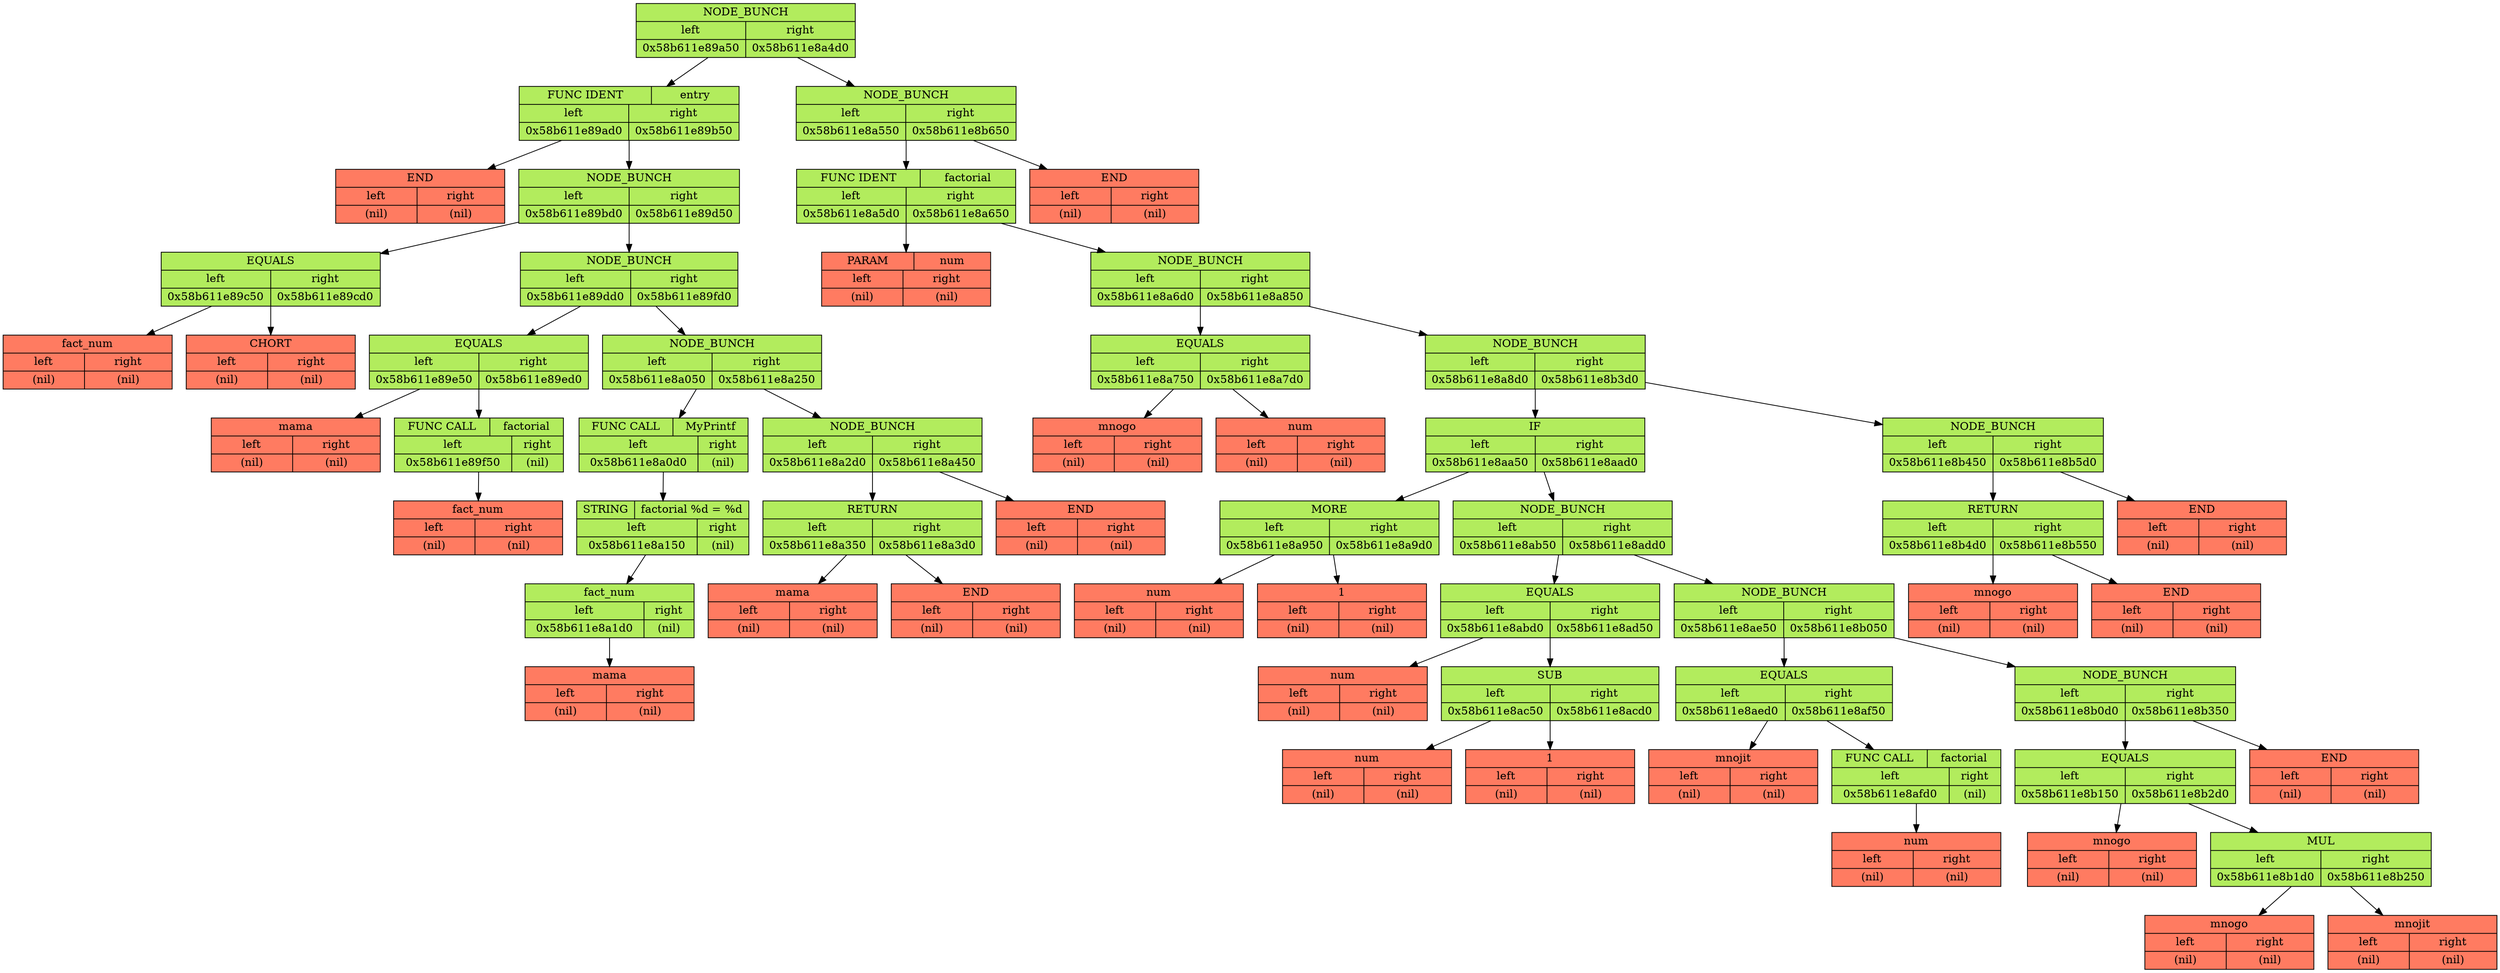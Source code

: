 digraph differentiator{
	rankdir=UD;
	bgcolor="#FFFFFF";	node[color="black", fontsize=14];
	fixedsize=true;
	Q0x58b611e899d0[style=filled, shape=record, fillcolor="#B2EC5D", width=3, label ="{NODE_BUNCH | {{left | 0x58b611e89a50} | {right | 0x58b611e8a4d0}}}" ]
	Q0x58b611e89a50[style=filled, shape=record, fillcolor="#B2EC5D", width=3, label ="{{FUNC IDENT | entry} | {{left | 0x58b611e89ad0} | {right | 0x58b611e89b50}}}" ]
	Q0x58b611e89ad0[style=filled, shape=record, fillcolor="#FF7B61", width=3, label ="{END | {{left | (nil)} | {right | (nil)}}}" ]

	Q0x58b611e89b50[style=filled, shape=record, fillcolor="#B2EC5D", width=3, label ="{NODE_BUNCH | {{left | 0x58b611e89bd0} | {right | 0x58b611e89d50}}}" ]
	Q0x58b611e89bd0[style=filled, shape=record, fillcolor="#B2EC5D", width=3, label ="{EQUALS | {{left | 0x58b611e89c50} | {right | 0x58b611e89cd0}}}" ]
	Q0x58b611e89c50[style=filled, shape=record, fillcolor="#FF7B61", width=3, label ="{fact_num | {{left | (nil)} | {right | (nil)}}}" ]

	Q0x58b611e89cd0[style=filled, shape=record, fillcolor="#FF7B61", width=3, label ="{CHORT | {{left | (nil)} | {right | (nil)}}}" ]

	Q0x58b611e89bd0 -> Q0x58b611e89c50
	Q0x58b611e89bd0 -> Q0x58b611e89cd0

	Q0x58b611e89d50[style=filled, shape=record, fillcolor="#B2EC5D", width=3, label ="{NODE_BUNCH | {{left | 0x58b611e89dd0} | {right | 0x58b611e89fd0}}}" ]
	Q0x58b611e89dd0[style=filled, shape=record, fillcolor="#B2EC5D", width=3, label ="{EQUALS | {{left | 0x58b611e89e50} | {right | 0x58b611e89ed0}}}" ]
	Q0x58b611e89e50[style=filled, shape=record, fillcolor="#FF7B61", width=3, label ="{mama | {{left | (nil)} | {right | (nil)}}}" ]

	Q0x58b611e89ed0[style=filled, shape=record, fillcolor="#B2EC5D", width=3, label ="{{FUNC CALL | factorial} | {{left | 0x58b611e89f50} | {right | (nil)}}}" ]
	Q0x58b611e89f50[style=filled, shape=record, fillcolor="#FF7B61", width=3, label ="{fact_num | {{left | (nil)} | {right | (nil)}}}" ]

	Q0x58b611e89ed0 -> Q0x58b611e89f50

	Q0x58b611e89dd0 -> Q0x58b611e89e50
	Q0x58b611e89dd0 -> Q0x58b611e89ed0

	Q0x58b611e89fd0[style=filled, shape=record, fillcolor="#B2EC5D", width=3, label ="{NODE_BUNCH | {{left | 0x58b611e8a050} | {right | 0x58b611e8a250}}}" ]
	Q0x58b611e8a050[style=filled, shape=record, fillcolor="#B2EC5D", width=3, label ="{{FUNC CALL | MyPrintf} | {{left | 0x58b611e8a0d0} | {right | (nil)}}}" ]
	Q0x58b611e8a0d0[style=filled, shape=record, fillcolor="#B2EC5D", width=3, label ="{{STRING | factorial %d = %d } | {{left | 0x58b611e8a150} | {right | (nil)}}}" ]
	Q0x58b611e8a150[style=filled, shape=record, fillcolor="#B2EC5D", width=3, label ="{fact_num | {{left | 0x58b611e8a1d0} | {right | (nil)}}}" ]
	Q0x58b611e8a1d0[style=filled, shape=record, fillcolor="#FF7B61", width=3, label ="{mama | {{left | (nil)} | {right | (nil)}}}" ]

	Q0x58b611e8a150 -> Q0x58b611e8a1d0

	Q0x58b611e8a0d0 -> Q0x58b611e8a150

	Q0x58b611e8a050 -> Q0x58b611e8a0d0

	Q0x58b611e8a250[style=filled, shape=record, fillcolor="#B2EC5D", width=3, label ="{NODE_BUNCH | {{left | 0x58b611e8a2d0} | {right | 0x58b611e8a450}}}" ]
	Q0x58b611e8a2d0[style=filled, shape=record, fillcolor="#B2EC5D", width=3, label ="{RETURN | {{left | 0x58b611e8a350} | {right | 0x58b611e8a3d0}}}" ]
	Q0x58b611e8a350[style=filled, shape=record, fillcolor="#FF7B61", width=3, label ="{mama | {{left | (nil)} | {right | (nil)}}}" ]

	Q0x58b611e8a3d0[style=filled, shape=record, fillcolor="#FF7B61", width=3, label ="{END | {{left | (nil)} | {right | (nil)}}}" ]

	Q0x58b611e8a2d0 -> Q0x58b611e8a350
	Q0x58b611e8a2d0 -> Q0x58b611e8a3d0

	Q0x58b611e8a450[style=filled, shape=record, fillcolor="#FF7B61", width=3, label ="{END | {{left | (nil)} | {right | (nil)}}}" ]

	Q0x58b611e8a250 -> Q0x58b611e8a2d0
	Q0x58b611e8a250 -> Q0x58b611e8a450

	Q0x58b611e89fd0 -> Q0x58b611e8a050
	Q0x58b611e89fd0 -> Q0x58b611e8a250

	Q0x58b611e89d50 -> Q0x58b611e89dd0
	Q0x58b611e89d50 -> Q0x58b611e89fd0

	Q0x58b611e89b50 -> Q0x58b611e89bd0
	Q0x58b611e89b50 -> Q0x58b611e89d50

	Q0x58b611e89a50 -> Q0x58b611e89ad0
	Q0x58b611e89a50 -> Q0x58b611e89b50

	Q0x58b611e8a4d0[style=filled, shape=record, fillcolor="#B2EC5D", width=3, label ="{NODE_BUNCH | {{left | 0x58b611e8a550} | {right | 0x58b611e8b650}}}" ]
	Q0x58b611e8a550[style=filled, shape=record, fillcolor="#B2EC5D", width=3, label ="{{FUNC IDENT | factorial} | {{left | 0x58b611e8a5d0} | {right | 0x58b611e8a650}}}" ]
	Q0x58b611e8a5d0[style=filled, shape=record, fillcolor="#FF7B61", width=3, label ="{{PARAM | num} | {{left | (nil)} | {right | (nil)}}}" ]

	Q0x58b611e8a650[style=filled, shape=record, fillcolor="#B2EC5D", width=3, label ="{NODE_BUNCH | {{left | 0x58b611e8a6d0} | {right | 0x58b611e8a850}}}" ]
	Q0x58b611e8a6d0[style=filled, shape=record, fillcolor="#B2EC5D", width=3, label ="{EQUALS | {{left | 0x58b611e8a750} | {right | 0x58b611e8a7d0}}}" ]
	Q0x58b611e8a750[style=filled, shape=record, fillcolor="#FF7B61", width=3, label ="{mnogo | {{left | (nil)} | {right | (nil)}}}" ]

	Q0x58b611e8a7d0[style=filled, shape=record, fillcolor="#FF7B61", width=3, label ="{num | {{left | (nil)} | {right | (nil)}}}" ]

	Q0x58b611e8a6d0 -> Q0x58b611e8a750
	Q0x58b611e8a6d0 -> Q0x58b611e8a7d0

	Q0x58b611e8a850[style=filled, shape=record, fillcolor="#B2EC5D", width=3, label ="{NODE_BUNCH | {{left | 0x58b611e8a8d0} | {right | 0x58b611e8b3d0}}}" ]
	Q0x58b611e8a8d0[style=filled, shape=record, fillcolor="#B2EC5D", width=3, label ="{IF | {{left | 0x58b611e8aa50} | {right | 0x58b611e8aad0}}}" ]
	Q0x58b611e8aa50[style=filled, shape=record, fillcolor="#B2EC5D", width=3, label ="{MORE | {{left | 0x58b611e8a950} | {right | 0x58b611e8a9d0}}}" ]
	Q0x58b611e8a950[style=filled, shape=record, fillcolor="#FF7B61", width=3, label ="{num | {{left | (nil)} | {right | (nil)}}}" ]

	Q0x58b611e8a9d0[style=filled, shape=record, fillcolor="#FF7B61", width=3, label ="{1 | {{left | (nil)} | {right | (nil)}}}" ]

	Q0x58b611e8aa50 -> Q0x58b611e8a950
	Q0x58b611e8aa50 -> Q0x58b611e8a9d0

	Q0x58b611e8aad0[style=filled, shape=record, fillcolor="#B2EC5D", width=3, label ="{NODE_BUNCH | {{left | 0x58b611e8ab50} | {right | 0x58b611e8add0}}}" ]
	Q0x58b611e8ab50[style=filled, shape=record, fillcolor="#B2EC5D", width=3, label ="{EQUALS | {{left | 0x58b611e8abd0} | {right | 0x58b611e8ad50}}}" ]
	Q0x58b611e8abd0[style=filled, shape=record, fillcolor="#FF7B61", width=3, label ="{num | {{left | (nil)} | {right | (nil)}}}" ]

	Q0x58b611e8ad50[style=filled, shape=record, fillcolor="#B2EC5D", width=3, label ="{SUB | {{left | 0x58b611e8ac50} | {right | 0x58b611e8acd0}}}" ]
	Q0x58b611e8ac50[style=filled, shape=record, fillcolor="#FF7B61", width=3, label ="{num | {{left | (nil)} | {right | (nil)}}}" ]

	Q0x58b611e8acd0[style=filled, shape=record, fillcolor="#FF7B61", width=3, label ="{1 | {{left | (nil)} | {right | (nil)}}}" ]

	Q0x58b611e8ad50 -> Q0x58b611e8ac50
	Q0x58b611e8ad50 -> Q0x58b611e8acd0

	Q0x58b611e8ab50 -> Q0x58b611e8abd0
	Q0x58b611e8ab50 -> Q0x58b611e8ad50

	Q0x58b611e8add0[style=filled, shape=record, fillcolor="#B2EC5D", width=3, label ="{NODE_BUNCH | {{left | 0x58b611e8ae50} | {right | 0x58b611e8b050}}}" ]
	Q0x58b611e8ae50[style=filled, shape=record, fillcolor="#B2EC5D", width=3, label ="{EQUALS | {{left | 0x58b611e8aed0} | {right | 0x58b611e8af50}}}" ]
	Q0x58b611e8aed0[style=filled, shape=record, fillcolor="#FF7B61", width=3, label ="{mnojit | {{left | (nil)} | {right | (nil)}}}" ]

	Q0x58b611e8af50[style=filled, shape=record, fillcolor="#B2EC5D", width=3, label ="{{FUNC CALL | factorial} | {{left | 0x58b611e8afd0} | {right | (nil)}}}" ]
	Q0x58b611e8afd0[style=filled, shape=record, fillcolor="#FF7B61", width=3, label ="{num | {{left | (nil)} | {right | (nil)}}}" ]

	Q0x58b611e8af50 -> Q0x58b611e8afd0

	Q0x58b611e8ae50 -> Q0x58b611e8aed0
	Q0x58b611e8ae50 -> Q0x58b611e8af50

	Q0x58b611e8b050[style=filled, shape=record, fillcolor="#B2EC5D", width=3, label ="{NODE_BUNCH | {{left | 0x58b611e8b0d0} | {right | 0x58b611e8b350}}}" ]
	Q0x58b611e8b0d0[style=filled, shape=record, fillcolor="#B2EC5D", width=3, label ="{EQUALS | {{left | 0x58b611e8b150} | {right | 0x58b611e8b2d0}}}" ]
	Q0x58b611e8b150[style=filled, shape=record, fillcolor="#FF7B61", width=3, label ="{mnogo | {{left | (nil)} | {right | (nil)}}}" ]

	Q0x58b611e8b2d0[style=filled, shape=record, fillcolor="#B2EC5D", width=3, label ="{MUL | {{left | 0x58b611e8b1d0} | {right | 0x58b611e8b250}}}" ]
	Q0x58b611e8b1d0[style=filled, shape=record, fillcolor="#FF7B61", width=3, label ="{mnogo | {{left | (nil)} | {right | (nil)}}}" ]

	Q0x58b611e8b250[style=filled, shape=record, fillcolor="#FF7B61", width=3, label ="{mnojit | {{left | (nil)} | {right | (nil)}}}" ]

	Q0x58b611e8b2d0 -> Q0x58b611e8b1d0
	Q0x58b611e8b2d0 -> Q0x58b611e8b250

	Q0x58b611e8b0d0 -> Q0x58b611e8b150
	Q0x58b611e8b0d0 -> Q0x58b611e8b2d0

	Q0x58b611e8b350[style=filled, shape=record, fillcolor="#FF7B61", width=3, label ="{END | {{left | (nil)} | {right | (nil)}}}" ]

	Q0x58b611e8b050 -> Q0x58b611e8b0d0
	Q0x58b611e8b050 -> Q0x58b611e8b350

	Q0x58b611e8add0 -> Q0x58b611e8ae50
	Q0x58b611e8add0 -> Q0x58b611e8b050

	Q0x58b611e8aad0 -> Q0x58b611e8ab50
	Q0x58b611e8aad0 -> Q0x58b611e8add0

	Q0x58b611e8a8d0 -> Q0x58b611e8aa50
	Q0x58b611e8a8d0 -> Q0x58b611e8aad0

	Q0x58b611e8b3d0[style=filled, shape=record, fillcolor="#B2EC5D", width=3, label ="{NODE_BUNCH | {{left | 0x58b611e8b450} | {right | 0x58b611e8b5d0}}}" ]
	Q0x58b611e8b450[style=filled, shape=record, fillcolor="#B2EC5D", width=3, label ="{RETURN | {{left | 0x58b611e8b4d0} | {right | 0x58b611e8b550}}}" ]
	Q0x58b611e8b4d0[style=filled, shape=record, fillcolor="#FF7B61", width=3, label ="{mnogo | {{left | (nil)} | {right | (nil)}}}" ]

	Q0x58b611e8b550[style=filled, shape=record, fillcolor="#FF7B61", width=3, label ="{END | {{left | (nil)} | {right | (nil)}}}" ]

	Q0x58b611e8b450 -> Q0x58b611e8b4d0
	Q0x58b611e8b450 -> Q0x58b611e8b550

	Q0x58b611e8b5d0[style=filled, shape=record, fillcolor="#FF7B61", width=3, label ="{END | {{left | (nil)} | {right | (nil)}}}" ]

	Q0x58b611e8b3d0 -> Q0x58b611e8b450
	Q0x58b611e8b3d0 -> Q0x58b611e8b5d0

	Q0x58b611e8a850 -> Q0x58b611e8a8d0
	Q0x58b611e8a850 -> Q0x58b611e8b3d0

	Q0x58b611e8a650 -> Q0x58b611e8a6d0
	Q0x58b611e8a650 -> Q0x58b611e8a850

	Q0x58b611e8a550 -> Q0x58b611e8a5d0
	Q0x58b611e8a550 -> Q0x58b611e8a650

	Q0x58b611e8b650[style=filled, shape=record, fillcolor="#FF7B61", width=3, label ="{END | {{left | (nil)} | {right | (nil)}}}" ]

	Q0x58b611e8a4d0 -> Q0x58b611e8a550
	Q0x58b611e8a4d0 -> Q0x58b611e8b650

	Q0x58b611e899d0 -> Q0x58b611e89a50
	Q0x58b611e899d0 -> Q0x58b611e8a4d0

}
